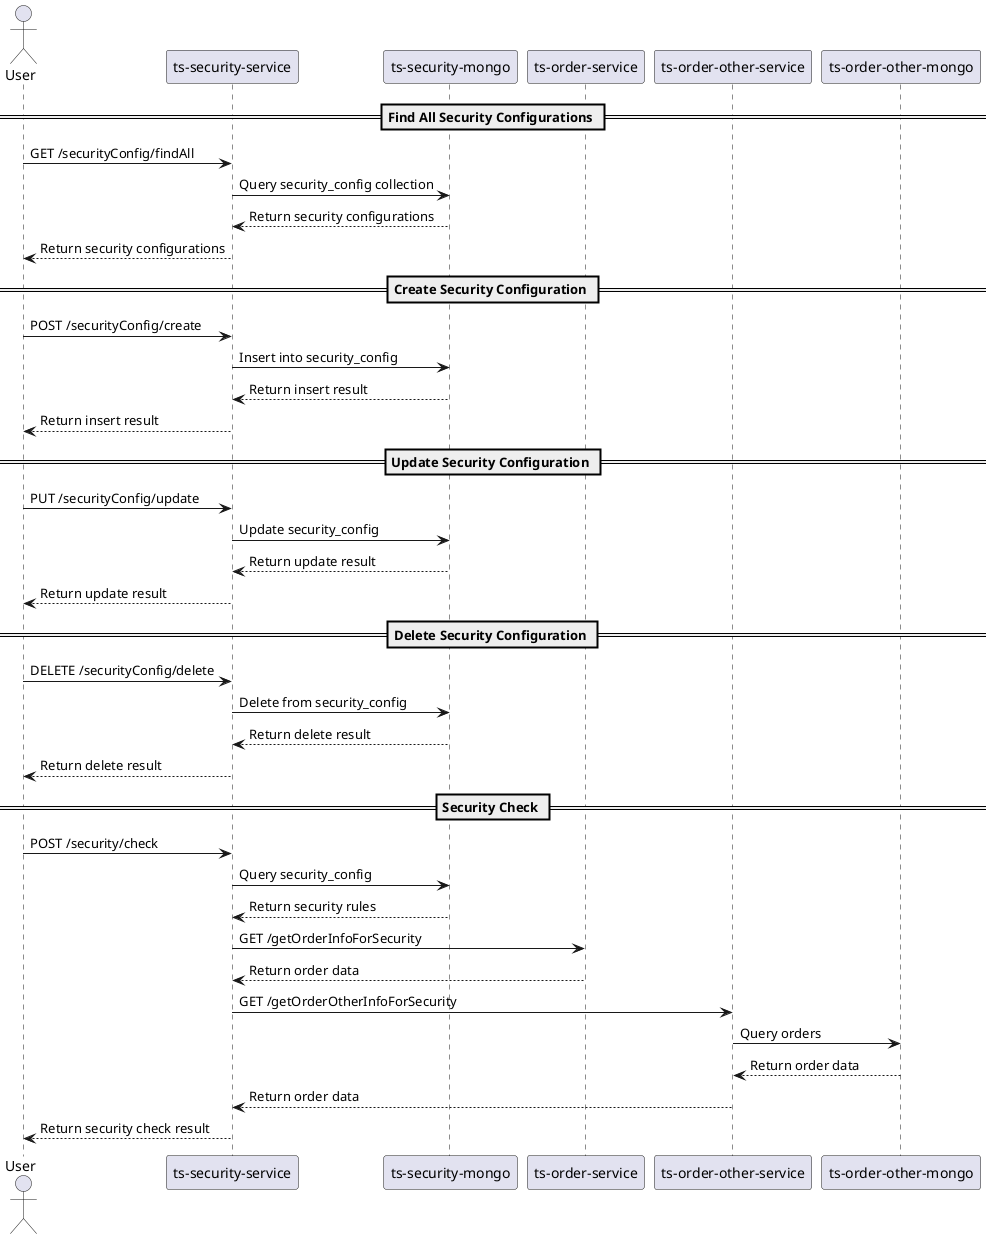 @startuml
actor User
participant "ts-security-service" as SecurityService
participant "ts-security-mongo" as SecurityMongo
participant "ts-order-service" as OrderService
participant "ts-order-other-service" as OrderOtherService
participant "ts-order-other-mongo" as OrderOtherMongo

== Find All Security Configurations ==
User -> SecurityService: GET /securityConfig/findAll
SecurityService -> SecurityMongo: Query security_config collection
SecurityMongo --> SecurityService: Return security configurations
SecurityService --> User: Return security configurations

== Create Security Configuration ==
User -> SecurityService: POST /securityConfig/create
SecurityService -> SecurityMongo: Insert into security_config
SecurityMongo --> SecurityService: Return insert result
SecurityService --> User: Return insert result

== Update Security Configuration ==
User -> SecurityService: PUT /securityConfig/update
SecurityService -> SecurityMongo: Update security_config
SecurityMongo --> SecurityService: Return update result
SecurityService --> User: Return update result

== Delete Security Configuration ==
User -> SecurityService: DELETE /securityConfig/delete
SecurityService -> SecurityMongo: Delete from security_config
SecurityMongo --> SecurityService: Return delete result
SecurityService --> User: Return delete result

== Security Check ==
User -> SecurityService: POST /security/check
SecurityService -> SecurityMongo: Query security_config
SecurityMongo --> SecurityService: Return security rules
SecurityService -> OrderService: GET /getOrderInfoForSecurity
OrderService --> SecurityService: Return order data
SecurityService -> OrderOtherService: GET /getOrderOtherInfoForSecurity
OrderOtherService -> OrderOtherMongo: Query orders
OrderOtherMongo --> OrderOtherService: Return order data
OrderOtherService --> SecurityService: Return order data
SecurityService --> User: Return security check result
@enduml